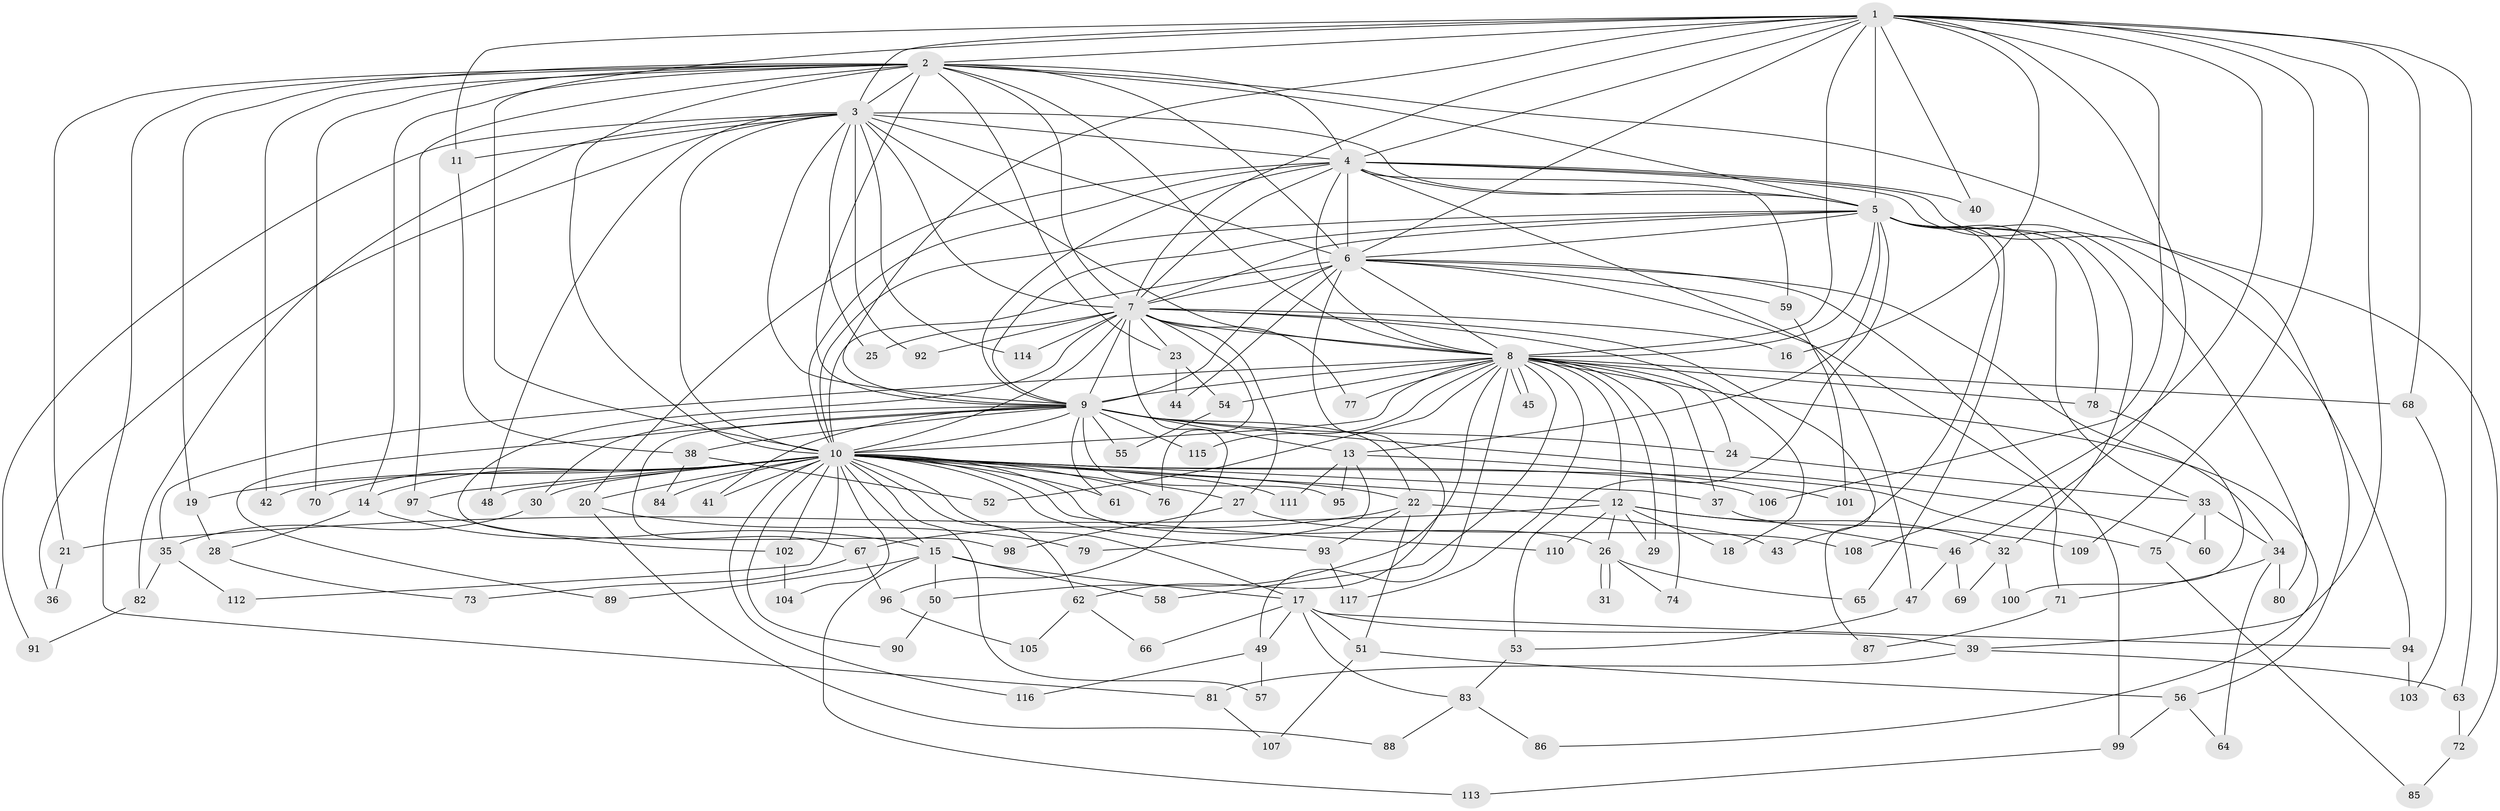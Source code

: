 // coarse degree distribution, {21: 0.0136986301369863, 13: 0.0136986301369863, 31: 0.0136986301369863, 4: 0.1917808219178082, 3: 0.2602739726027397, 2: 0.273972602739726, 6: 0.0136986301369863, 5: 0.0684931506849315, 14: 0.0136986301369863, 10: 0.0136986301369863, 18: 0.0136986301369863, 1: 0.0273972602739726, 15: 0.0273972602739726, 19: 0.0136986301369863, 7: 0.0136986301369863, 8: 0.0136986301369863, 25: 0.0136986301369863}
// Generated by graph-tools (version 1.1) at 2025/36/03/04/25 23:36:25]
// undirected, 117 vertices, 259 edges
graph export_dot {
  node [color=gray90,style=filled];
  1;
  2;
  3;
  4;
  5;
  6;
  7;
  8;
  9;
  10;
  11;
  12;
  13;
  14;
  15;
  16;
  17;
  18;
  19;
  20;
  21;
  22;
  23;
  24;
  25;
  26;
  27;
  28;
  29;
  30;
  31;
  32;
  33;
  34;
  35;
  36;
  37;
  38;
  39;
  40;
  41;
  42;
  43;
  44;
  45;
  46;
  47;
  48;
  49;
  50;
  51;
  52;
  53;
  54;
  55;
  56;
  57;
  58;
  59;
  60;
  61;
  62;
  63;
  64;
  65;
  66;
  67;
  68;
  69;
  70;
  71;
  72;
  73;
  74;
  75;
  76;
  77;
  78;
  79;
  80;
  81;
  82;
  83;
  84;
  85;
  86;
  87;
  88;
  89;
  90;
  91;
  92;
  93;
  94;
  95;
  96;
  97;
  98;
  99;
  100;
  101;
  102;
  103;
  104;
  105;
  106;
  107;
  108;
  109;
  110;
  111;
  112;
  113;
  114;
  115;
  116;
  117;
  1 -- 2;
  1 -- 3;
  1 -- 4;
  1 -- 5;
  1 -- 6;
  1 -- 7;
  1 -- 8;
  1 -- 9;
  1 -- 10;
  1 -- 11;
  1 -- 16;
  1 -- 39;
  1 -- 40;
  1 -- 46;
  1 -- 63;
  1 -- 68;
  1 -- 106;
  1 -- 108;
  1 -- 109;
  2 -- 3;
  2 -- 4;
  2 -- 5;
  2 -- 6;
  2 -- 7;
  2 -- 8;
  2 -- 9;
  2 -- 10;
  2 -- 14;
  2 -- 19;
  2 -- 21;
  2 -- 23;
  2 -- 42;
  2 -- 56;
  2 -- 70;
  2 -- 81;
  2 -- 97;
  3 -- 4;
  3 -- 5;
  3 -- 6;
  3 -- 7;
  3 -- 8;
  3 -- 9;
  3 -- 10;
  3 -- 11;
  3 -- 25;
  3 -- 36;
  3 -- 48;
  3 -- 82;
  3 -- 91;
  3 -- 92;
  3 -- 114;
  4 -- 5;
  4 -- 6;
  4 -- 7;
  4 -- 8;
  4 -- 9;
  4 -- 10;
  4 -- 20;
  4 -- 40;
  4 -- 47;
  4 -- 59;
  4 -- 72;
  4 -- 94;
  5 -- 6;
  5 -- 7;
  5 -- 8;
  5 -- 9;
  5 -- 10;
  5 -- 13;
  5 -- 32;
  5 -- 33;
  5 -- 43;
  5 -- 53;
  5 -- 65;
  5 -- 78;
  5 -- 80;
  6 -- 7;
  6 -- 8;
  6 -- 9;
  6 -- 10;
  6 -- 34;
  6 -- 44;
  6 -- 59;
  6 -- 62;
  6 -- 71;
  6 -- 99;
  7 -- 8;
  7 -- 9;
  7 -- 10;
  7 -- 16;
  7 -- 18;
  7 -- 23;
  7 -- 25;
  7 -- 27;
  7 -- 76;
  7 -- 77;
  7 -- 87;
  7 -- 92;
  7 -- 96;
  7 -- 98;
  7 -- 114;
  8 -- 9;
  8 -- 10;
  8 -- 12;
  8 -- 24;
  8 -- 29;
  8 -- 35;
  8 -- 37;
  8 -- 45;
  8 -- 45;
  8 -- 49;
  8 -- 50;
  8 -- 52;
  8 -- 54;
  8 -- 58;
  8 -- 68;
  8 -- 74;
  8 -- 77;
  8 -- 78;
  8 -- 86;
  8 -- 115;
  8 -- 117;
  9 -- 10;
  9 -- 13;
  9 -- 22;
  9 -- 24;
  9 -- 30;
  9 -- 38;
  9 -- 41;
  9 -- 55;
  9 -- 60;
  9 -- 61;
  9 -- 67;
  9 -- 89;
  9 -- 95;
  9 -- 115;
  10 -- 12;
  10 -- 14;
  10 -- 15;
  10 -- 17;
  10 -- 19;
  10 -- 20;
  10 -- 22;
  10 -- 26;
  10 -- 27;
  10 -- 30;
  10 -- 37;
  10 -- 41;
  10 -- 42;
  10 -- 48;
  10 -- 57;
  10 -- 61;
  10 -- 62;
  10 -- 70;
  10 -- 75;
  10 -- 76;
  10 -- 84;
  10 -- 90;
  10 -- 93;
  10 -- 97;
  10 -- 102;
  10 -- 104;
  10 -- 106;
  10 -- 110;
  10 -- 111;
  10 -- 112;
  10 -- 116;
  11 -- 38;
  12 -- 18;
  12 -- 21;
  12 -- 26;
  12 -- 29;
  12 -- 32;
  12 -- 109;
  12 -- 110;
  13 -- 79;
  13 -- 95;
  13 -- 101;
  13 -- 111;
  14 -- 15;
  14 -- 28;
  15 -- 17;
  15 -- 50;
  15 -- 58;
  15 -- 89;
  15 -- 113;
  17 -- 39;
  17 -- 49;
  17 -- 51;
  17 -- 66;
  17 -- 83;
  17 -- 94;
  19 -- 28;
  20 -- 79;
  20 -- 88;
  21 -- 36;
  22 -- 43;
  22 -- 51;
  22 -- 67;
  22 -- 93;
  23 -- 44;
  23 -- 54;
  24 -- 33;
  26 -- 31;
  26 -- 31;
  26 -- 65;
  26 -- 74;
  27 -- 98;
  27 -- 108;
  28 -- 73;
  30 -- 35;
  32 -- 69;
  32 -- 100;
  33 -- 34;
  33 -- 60;
  33 -- 75;
  34 -- 64;
  34 -- 71;
  34 -- 80;
  35 -- 82;
  35 -- 112;
  37 -- 46;
  38 -- 52;
  38 -- 84;
  39 -- 63;
  39 -- 81;
  46 -- 47;
  46 -- 69;
  47 -- 53;
  49 -- 57;
  49 -- 116;
  50 -- 90;
  51 -- 56;
  51 -- 107;
  53 -- 83;
  54 -- 55;
  56 -- 64;
  56 -- 99;
  59 -- 101;
  62 -- 66;
  62 -- 105;
  63 -- 72;
  67 -- 73;
  67 -- 96;
  68 -- 103;
  71 -- 87;
  72 -- 85;
  75 -- 85;
  78 -- 100;
  81 -- 107;
  82 -- 91;
  83 -- 86;
  83 -- 88;
  93 -- 117;
  94 -- 103;
  96 -- 105;
  97 -- 102;
  99 -- 113;
  102 -- 104;
}

